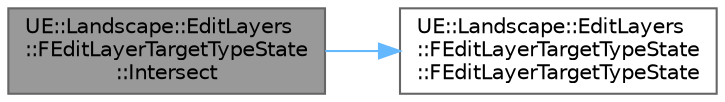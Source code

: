 digraph "UE::Landscape::EditLayers::FEditLayerTargetTypeState::Intersect"
{
 // INTERACTIVE_SVG=YES
 // LATEX_PDF_SIZE
  bgcolor="transparent";
  edge [fontname=Helvetica,fontsize=10,labelfontname=Helvetica,labelfontsize=10];
  node [fontname=Helvetica,fontsize=10,shape=box,height=0.2,width=0.4];
  rankdir="LR";
  Node1 [id="Node000001",label="UE::Landscape::EditLayers\l::FEditLayerTargetTypeState\l::Intersect",height=0.2,width=0.4,color="gray40", fillcolor="grey60", style="filled", fontcolor="black",tooltip="Returns the \"intersection\" (AND operation) between the target type state and the one in parameter."];
  Node1 -> Node2 [id="edge1_Node000001_Node000002",color="steelblue1",style="solid",tooltip=" "];
  Node2 [id="Node000002",label="UE::Landscape::EditLayers\l::FEditLayerTargetTypeState\l::FEditLayerTargetTypeState",height=0.2,width=0.4,color="grey40", fillcolor="white", style="filled",URL="$dc/dd6/classUE_1_1Landscape_1_1EditLayers_1_1FEditLayerTargetTypeState.html#a2a1afad523953d54555da76c9d101cf6",tooltip=" "];
}
